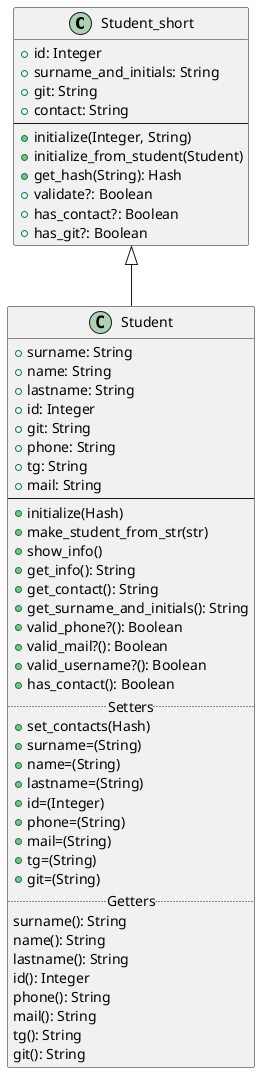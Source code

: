 @startuml
    Class Student_short
    {
    +id: Integer
    +surname_and_initials: String
    +git: String
    +contact: String
    --
    +initialize(Integer, String)
    +initialize_from_student(Student)
    +get_hash(String): Hash
    +validate?: Boolean
    +has_contact?: Boolean
    +has_git?: Boolean
    }

    Class Student extends Student_short
    {
    +surname: String
    +name: String
    +lastname: String
    +id: Integer
    +git: String
    +phone: String
    +tg: String
    +mail: String
    --
    +initialize(Hash)
    +make_student_from_str(str)
    +show_info()
    +get_info(): String
    +get_contact(): String
    +get_surname_and_initials(): String
    +valid_phone?(): Boolean
    +valid_mail?(): Boolean
    +valid_username?(): Boolean
    +has_contact(): Boolean
    .. Setters ..
    +set_contacts(Hash)
    +surname=(String)
    +name=(String)
    +lastname=(String)
    +id=(Integer)
    +phone=(String)
    +mail=(String)
    +tg=(String)
    +git=(String)
    .. Getters ..
    surname(): String
    name(): String
    lastname(): String
    id(): Integer
    phone(): String
    mail(): String
    tg(): String
    git(): String
    }

@enduml